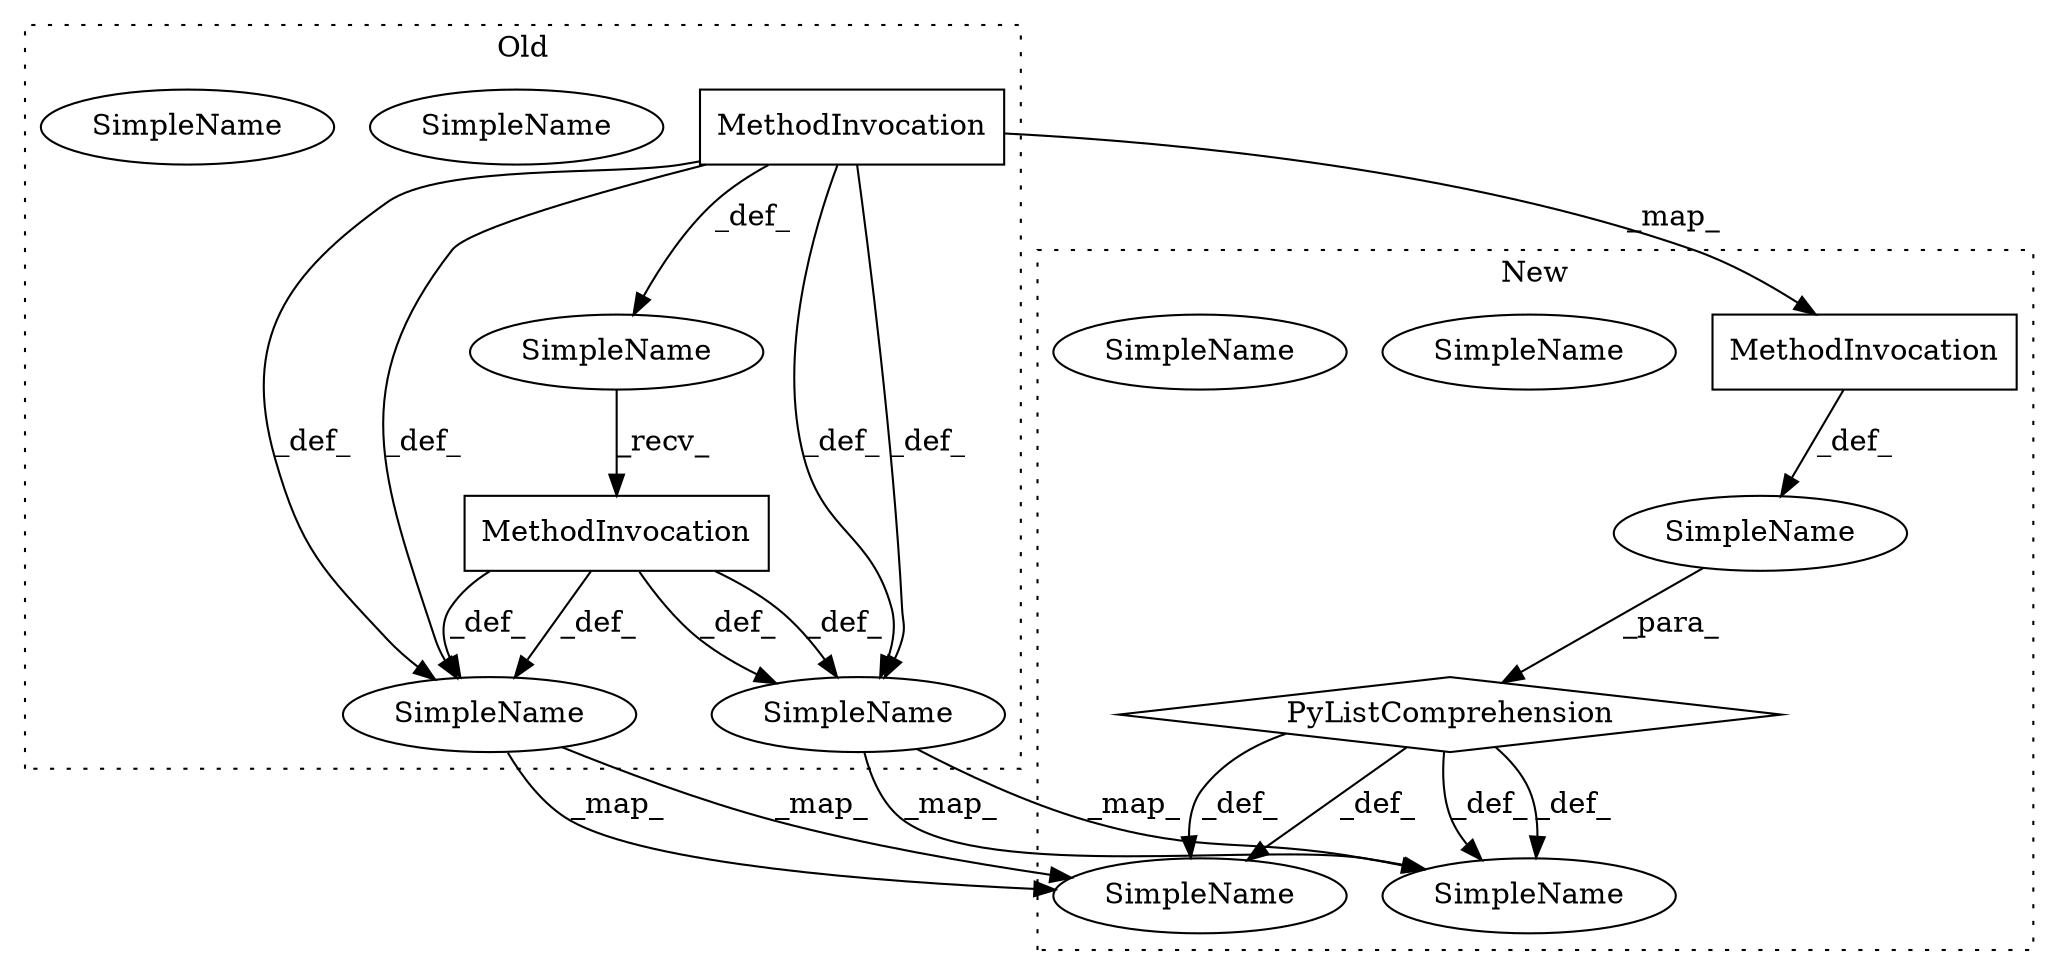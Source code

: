 digraph G {
subgraph cluster0 {
1 [label="MethodInvocation" a="32" s="9062" l="14" shape="box"];
2 [label="MethodInvocation" a="32" s="9047" l="14" shape="box"];
9 [label="SimpleName" a="42" s="9461" l="11" shape="ellipse"];
10 [label="SimpleName" a="42" s="10024" l="6" shape="ellipse"];
11 [label="SimpleName" a="42" s="9461" l="11" shape="ellipse"];
12 [label="SimpleName" a="42" s="" l="" shape="ellipse"];
13 [label="SimpleName" a="42" s="10024" l="6" shape="ellipse"];
label = "Old";
style="dotted";
}
subgraph cluster1 {
3 [label="MethodInvocation" a="32" s="9119" l="14" shape="box"];
4 [label="SimpleName" a="42" s="10380" l="6" shape="ellipse"];
5 [label="SimpleName" a="42" s="9817" l="11" shape="ellipse"];
6 [label="SimpleName" a="42" s="9817" l="11" shape="ellipse"];
7 [label="SimpleName" a="42" s="10380" l="6" shape="ellipse"];
8 [label="SimpleName" a="42" s="" l="" shape="ellipse"];
14 [label="PyListComprehension" a="109" s="9176" l="132" shape="diamond"];
label = "New";
style="dotted";
}
1 -> 10 [label="_def_"];
1 -> 9 [label="_def_"];
1 -> 9 [label="_def_"];
1 -> 10 [label="_def_"];
2 -> 10 [label="_def_"];
2 -> 9 [label="_def_"];
2 -> 12 [label="_def_"];
2 -> 10 [label="_def_"];
2 -> 3 [label="_map_"];
2 -> 9 [label="_def_"];
3 -> 8 [label="_def_"];
8 -> 14 [label="_para_"];
9 -> 6 [label="_map_"];
9 -> 6 [label="_map_"];
10 -> 4 [label="_map_"];
10 -> 4 [label="_map_"];
12 -> 1 [label="_recv_"];
14 -> 4 [label="_def_"];
14 -> 6 [label="_def_"];
14 -> 4 [label="_def_"];
14 -> 6 [label="_def_"];
}